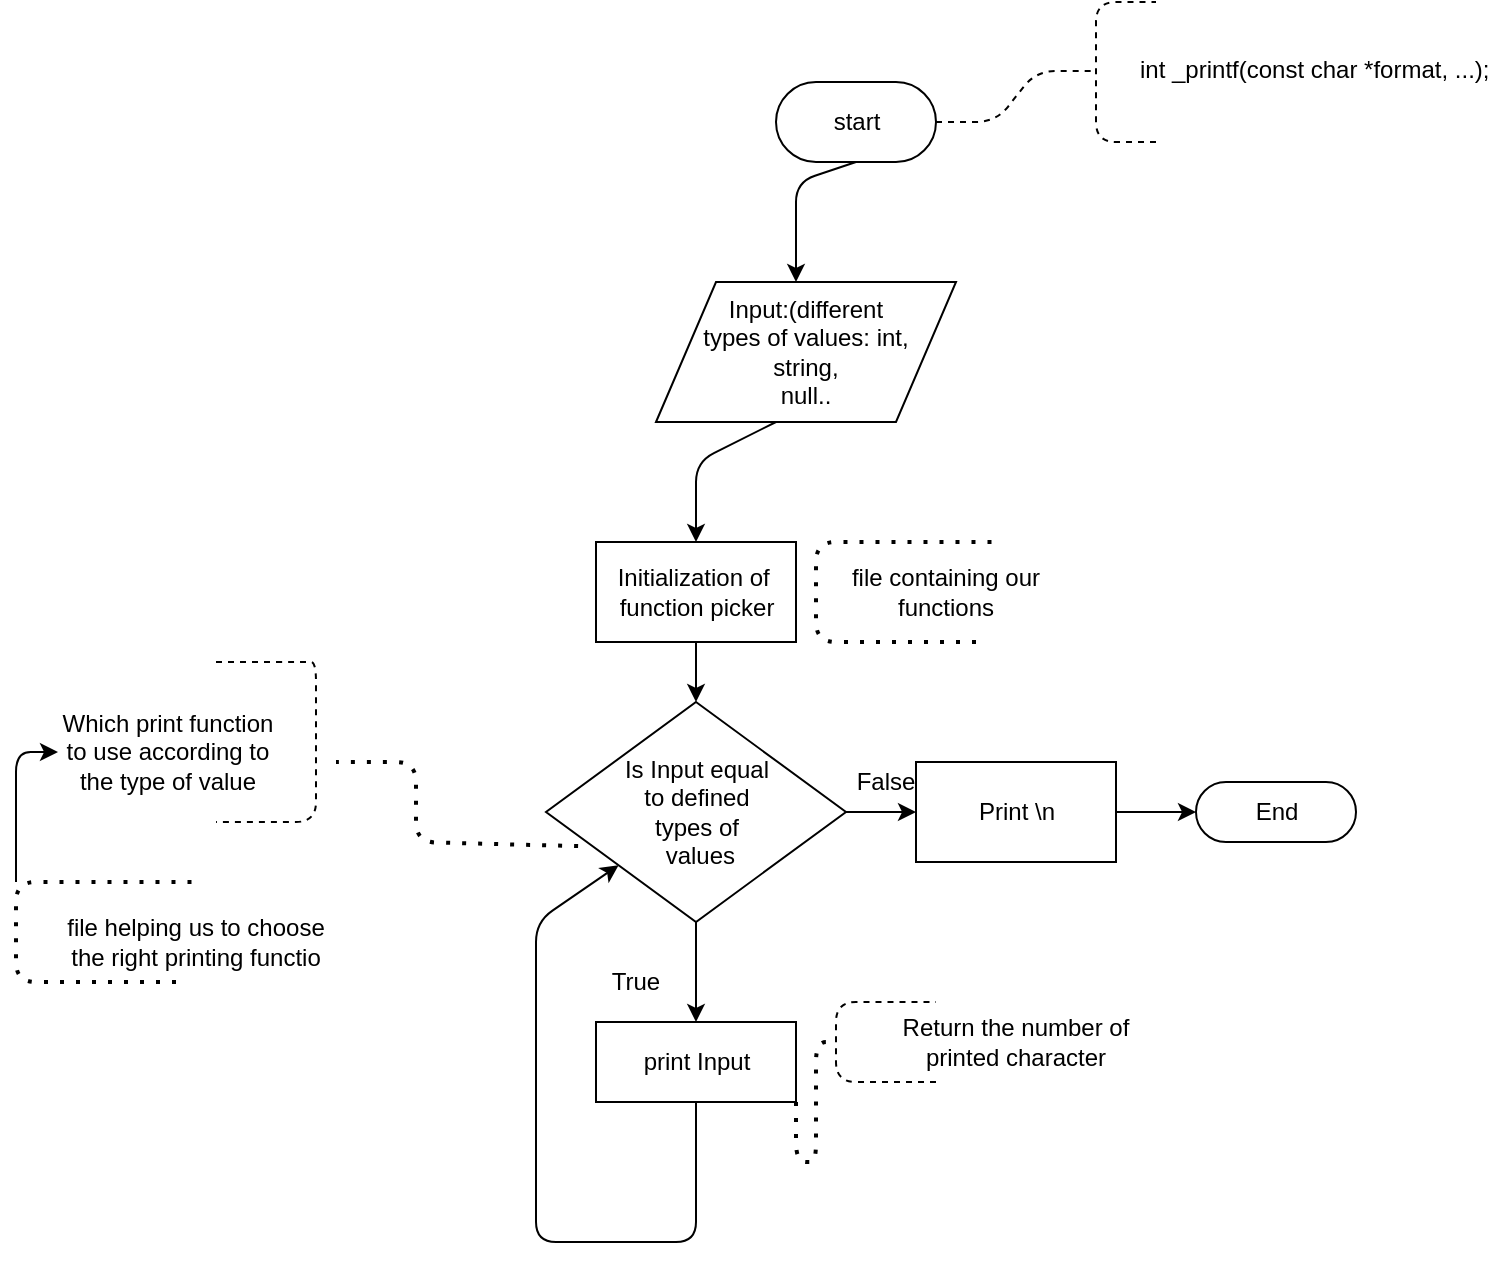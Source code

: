 <mxfile version="14.9.2" type="github">
  <diagram name="Page-1" id="c7558073-3199-34d8-9f00-42111426c3f3">
    <mxGraphModel dx="868" dy="460" grid="1" gridSize="10" guides="1" tooltips="1" connect="1" arrows="1" fold="1" page="1" pageScale="1" pageWidth="826" pageHeight="1169" background="none" math="0" shadow="0">
      <root>
        <mxCell id="0" />
        <mxCell id="1" parent="0" />
        <mxCell id="7MjtWZ7W4mau19jce7l3-97" value="int _printf(const char *format, ...);" style="text;whiteSpace=wrap;html=1;" vertex="1" parent="1">
          <mxGeometry x="620" y="440" width="180" height="30" as="geometry" />
        </mxCell>
        <mxCell id="7MjtWZ7W4mau19jce7l3-101" value="" style="endArrow=none;dashed=1;html=1;" edge="1" parent="1">
          <mxGeometry width="50" height="50" relative="1" as="geometry">
            <mxPoint x="630" y="490" as="sourcePoint" />
            <mxPoint x="630" y="420" as="targetPoint" />
            <Array as="points">
              <mxPoint x="600" y="490" />
              <mxPoint x="600" y="420" />
            </Array>
          </mxGeometry>
        </mxCell>
        <mxCell id="7MjtWZ7W4mau19jce7l3-102" value="" style="endArrow=none;dashed=1;html=1;edgeStyle=entityRelationEdgeStyle;" edge="1" parent="1">
          <mxGeometry width="50" height="50" relative="1" as="geometry">
            <mxPoint x="520" y="480" as="sourcePoint" />
            <mxPoint x="600" y="454.5" as="targetPoint" />
          </mxGeometry>
        </mxCell>
        <mxCell id="7MjtWZ7W4mau19jce7l3-105" value="start" style="html=1;dashed=0;whitespace=wrap;shape=mxgraph.dfd.start" vertex="1" parent="1">
          <mxGeometry x="440" y="460" width="80" height="40" as="geometry" />
        </mxCell>
        <mxCell id="7MjtWZ7W4mau19jce7l3-106" value="" style="endArrow=classic;html=1;exitX=0.5;exitY=0.5;exitDx=0;exitDy=20;exitPerimeter=0;" edge="1" parent="1" source="7MjtWZ7W4mau19jce7l3-105">
          <mxGeometry width="50" height="50" relative="1" as="geometry">
            <mxPoint x="480" y="510" as="sourcePoint" />
            <mxPoint x="450" y="560" as="targetPoint" />
            <Array as="points">
              <mxPoint x="450" y="510" />
            </Array>
          </mxGeometry>
        </mxCell>
        <mxCell id="7MjtWZ7W4mau19jce7l3-107" value="Input:(different&lt;br&gt;types of values: int,&lt;br&gt;string,&lt;br&gt;null.." style="shape=parallelogram;perimeter=parallelogramPerimeter;whiteSpace=wrap;html=1;dashed=0;" vertex="1" parent="1">
          <mxGeometry x="380" y="560" width="150" height="70" as="geometry" />
        </mxCell>
        <mxCell id="7MjtWZ7W4mau19jce7l3-108" value="" style="endArrow=classic;html=1;" edge="1" parent="1">
          <mxGeometry width="50" height="50" relative="1" as="geometry">
            <mxPoint x="440" y="630" as="sourcePoint" />
            <mxPoint x="400" y="690" as="targetPoint" />
            <Array as="points">
              <mxPoint x="400" y="650" />
            </Array>
          </mxGeometry>
        </mxCell>
        <mxCell id="7MjtWZ7W4mau19jce7l3-109" value="Initialization of&amp;nbsp;&lt;br&gt;function picker" style="html=1;dashed=0;whitespace=wrap;" vertex="1" parent="1">
          <mxGeometry x="350" y="690" width="100" height="50" as="geometry" />
        </mxCell>
        <mxCell id="7MjtWZ7W4mau19jce7l3-110" value="Which print function to use according to the type of value" style="text;html=1;strokeColor=none;fillColor=none;align=center;verticalAlign=middle;whiteSpace=wrap;rounded=0;" vertex="1" parent="1">
          <mxGeometry x="81" y="770" width="110" height="50" as="geometry" />
        </mxCell>
        <mxCell id="7MjtWZ7W4mau19jce7l3-111" value="" style="endArrow=classic;html=1;exitX=0.5;exitY=1;exitDx=0;exitDy=0;" edge="1" parent="1" source="7MjtWZ7W4mau19jce7l3-109">
          <mxGeometry width="50" height="50" relative="1" as="geometry">
            <mxPoint x="390" y="860" as="sourcePoint" />
            <mxPoint x="400" y="770" as="targetPoint" />
          </mxGeometry>
        </mxCell>
        <mxCell id="7MjtWZ7W4mau19jce7l3-112" value="Is Input equal&lt;br&gt;to defined&lt;br&gt;types of&lt;br&gt;&amp;nbsp;values" style="shape=rhombus;html=1;dashed=0;whitespace=wrap;perimeter=rhombusPerimeter;" vertex="1" parent="1">
          <mxGeometry x="325" y="770" width="150" height="110" as="geometry" />
        </mxCell>
        <mxCell id="7MjtWZ7W4mau19jce7l3-113" value="" style="endArrow=none;dashed=1;html=1;" edge="1" parent="1">
          <mxGeometry width="50" height="50" relative="1" as="geometry">
            <mxPoint x="160" y="750" as="sourcePoint" />
            <mxPoint x="160" y="830" as="targetPoint" />
            <Array as="points">
              <mxPoint x="200" y="750" />
              <mxPoint x="210" y="750" />
              <mxPoint x="210" y="770" />
              <mxPoint x="210" y="830" />
            </Array>
          </mxGeometry>
        </mxCell>
        <mxCell id="7MjtWZ7W4mau19jce7l3-114" value="" style="endArrow=none;dashed=1;html=1;dashPattern=1 3;strokeWidth=2;exitX=0.107;exitY=0.655;exitDx=0;exitDy=0;exitPerimeter=0;" edge="1" parent="1" source="7MjtWZ7W4mau19jce7l3-112">
          <mxGeometry width="50" height="50" relative="1" as="geometry">
            <mxPoint x="320" y="850" as="sourcePoint" />
            <mxPoint x="220" y="800" as="targetPoint" />
            <Array as="points">
              <mxPoint x="260" y="840" />
              <mxPoint x="260" y="800" />
            </Array>
          </mxGeometry>
        </mxCell>
        <mxCell id="7MjtWZ7W4mau19jce7l3-115" value="" style="endArrow=classic;html=1;exitX=0.5;exitY=1;exitDx=0;exitDy=0;" edge="1" parent="1" source="7MjtWZ7W4mau19jce7l3-112">
          <mxGeometry width="50" height="50" relative="1" as="geometry">
            <mxPoint x="390" y="920" as="sourcePoint" />
            <mxPoint x="400" y="930" as="targetPoint" />
          </mxGeometry>
        </mxCell>
        <mxCell id="7MjtWZ7W4mau19jce7l3-116" value="" style="endArrow=classic;html=1;exitX=1;exitY=0.5;exitDx=0;exitDy=0;" edge="1" parent="1" source="7MjtWZ7W4mau19jce7l3-112">
          <mxGeometry width="50" height="50" relative="1" as="geometry">
            <mxPoint x="520" y="820" as="sourcePoint" />
            <mxPoint x="510" y="825" as="targetPoint" />
          </mxGeometry>
        </mxCell>
        <mxCell id="7MjtWZ7W4mau19jce7l3-117" value="True" style="text;html=1;strokeColor=none;fillColor=none;align=center;verticalAlign=middle;whiteSpace=wrap;rounded=0;" vertex="1" parent="1">
          <mxGeometry x="350" y="900" width="40" height="20" as="geometry" />
        </mxCell>
        <mxCell id="7MjtWZ7W4mau19jce7l3-118" value="False" style="text;html=1;strokeColor=none;fillColor=none;align=center;verticalAlign=middle;whiteSpace=wrap;rounded=0;" vertex="1" parent="1">
          <mxGeometry x="475" y="800" width="40" height="20" as="geometry" />
        </mxCell>
        <mxCell id="7MjtWZ7W4mau19jce7l3-119" value="Print \n" style="html=1;dashed=0;whitespace=wrap;" vertex="1" parent="1">
          <mxGeometry x="510" y="800" width="100" height="50" as="geometry" />
        </mxCell>
        <mxCell id="7MjtWZ7W4mau19jce7l3-120" value="" style="endArrow=classic;html=1;exitX=1;exitY=0.5;exitDx=0;exitDy=0;" edge="1" parent="1" source="7MjtWZ7W4mau19jce7l3-119">
          <mxGeometry width="50" height="50" relative="1" as="geometry">
            <mxPoint x="620" y="860" as="sourcePoint" />
            <mxPoint x="650" y="825" as="targetPoint" />
          </mxGeometry>
        </mxCell>
        <mxCell id="7MjtWZ7W4mau19jce7l3-121" value="End" style="html=1;dashed=0;whitespace=wrap;shape=mxgraph.dfd.start" vertex="1" parent="1">
          <mxGeometry x="650" y="810" width="80" height="30" as="geometry" />
        </mxCell>
        <mxCell id="7MjtWZ7W4mau19jce7l3-122" value="print Input" style="html=1;dashed=0;whitespace=wrap;" vertex="1" parent="1">
          <mxGeometry x="350" y="930" width="100" height="40" as="geometry" />
        </mxCell>
        <mxCell id="7MjtWZ7W4mau19jce7l3-124" value="" style="endArrow=none;dashed=1;html=1;" edge="1" parent="1">
          <mxGeometry width="50" height="50" relative="1" as="geometry">
            <mxPoint x="520" y="960" as="sourcePoint" />
            <mxPoint x="520" y="920" as="targetPoint" />
            <Array as="points">
              <mxPoint x="470" y="960" />
              <mxPoint x="470" y="920" />
            </Array>
          </mxGeometry>
        </mxCell>
        <mxCell id="7MjtWZ7W4mau19jce7l3-125" value="Return the number of printed character" style="text;html=1;strokeColor=none;fillColor=none;align=center;verticalAlign=middle;whiteSpace=wrap;rounded=0;" vertex="1" parent="1">
          <mxGeometry x="500" y="930" width="120" height="20" as="geometry" />
        </mxCell>
        <mxCell id="7MjtWZ7W4mau19jce7l3-126" value="" style="endArrow=none;dashed=1;html=1;dashPattern=1 3;strokeWidth=2;exitX=1;exitY=1;exitDx=0;exitDy=0;" edge="1" parent="1" source="7MjtWZ7W4mau19jce7l3-122">
          <mxGeometry width="50" height="50" relative="1" as="geometry">
            <mxPoint x="480" y="1020" as="sourcePoint" />
            <mxPoint x="470" y="940" as="targetPoint" />
            <Array as="points">
              <mxPoint x="450" y="1000" />
              <mxPoint x="460" y="1000" />
              <mxPoint x="460" y="940" />
            </Array>
          </mxGeometry>
        </mxCell>
        <mxCell id="7MjtWZ7W4mau19jce7l3-127" value="" style="endArrow=classic;html=1;exitX=0.5;exitY=1;exitDx=0;exitDy=0;" edge="1" parent="1" source="7MjtWZ7W4mau19jce7l3-122" target="7MjtWZ7W4mau19jce7l3-112">
          <mxGeometry width="50" height="50" relative="1" as="geometry">
            <mxPoint x="390" y="1020" as="sourcePoint" />
            <mxPoint x="325" y="875" as="targetPoint" />
            <Array as="points">
              <mxPoint x="400" y="1040" />
              <mxPoint x="360" y="1040" />
              <mxPoint x="320" y="1040" />
              <mxPoint x="320" y="880" />
            </Array>
          </mxGeometry>
        </mxCell>
        <mxCell id="7MjtWZ7W4mau19jce7l3-130" value="file containing our functions" style="text;html=1;strokeColor=none;fillColor=none;align=center;verticalAlign=middle;whiteSpace=wrap;rounded=0;" vertex="1" parent="1">
          <mxGeometry x="475" y="705" width="100" height="20" as="geometry" />
        </mxCell>
        <mxCell id="7MjtWZ7W4mau19jce7l3-131" value="" style="endArrow=none;dashed=1;html=1;dashPattern=1 3;strokeWidth=2;" edge="1" parent="1">
          <mxGeometry width="50" height="50" relative="1" as="geometry">
            <mxPoint x="540" y="740" as="sourcePoint" />
            <mxPoint x="550" y="690" as="targetPoint" />
            <Array as="points">
              <mxPoint x="460" y="740" />
              <mxPoint x="460" y="690" />
            </Array>
          </mxGeometry>
        </mxCell>
        <mxCell id="7MjtWZ7W4mau19jce7l3-132" value="" style="endArrow=none;dashed=1;html=1;dashPattern=1 3;strokeWidth=2;" edge="1" parent="1">
          <mxGeometry width="50" height="50" relative="1" as="geometry">
            <mxPoint x="140" y="910" as="sourcePoint" />
            <mxPoint x="150" y="860" as="targetPoint" />
            <Array as="points">
              <mxPoint x="60" y="910" />
              <mxPoint x="60" y="860" />
            </Array>
          </mxGeometry>
        </mxCell>
        <mxCell id="7MjtWZ7W4mau19jce7l3-133" value="file helping us to choose the right printing functio" style="text;html=1;strokeColor=none;fillColor=none;align=center;verticalAlign=middle;whiteSpace=wrap;rounded=0;" vertex="1" parent="1">
          <mxGeometry x="80" y="880" width="140" height="20" as="geometry" />
        </mxCell>
        <mxCell id="7MjtWZ7W4mau19jce7l3-134" value="" style="endArrow=classic;html=1;entryX=0;entryY=0.5;entryDx=0;entryDy=0;" edge="1" parent="1" target="7MjtWZ7W4mau19jce7l3-110">
          <mxGeometry width="50" height="50" relative="1" as="geometry">
            <mxPoint x="60" y="860" as="sourcePoint" />
            <mxPoint x="60" y="800" as="targetPoint" />
            <Array as="points">
              <mxPoint x="60" y="795" />
            </Array>
          </mxGeometry>
        </mxCell>
      </root>
    </mxGraphModel>
  </diagram>
</mxfile>
